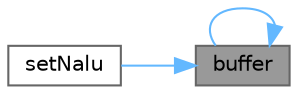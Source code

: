 digraph "buffer"
{
 // LATEX_PDF_SIZE
  bgcolor="transparent";
  edge [fontname=Helvetica,fontsize=10,labelfontname=Helvetica,labelfontsize=10];
  node [fontname=Helvetica,fontsize=10,shape=box,height=0.2,width=0.4];
  rankdir="RL";
  Node1 [id="Node000001",label="buffer",height=0.2,width=0.4,color="gray40", fillcolor="grey60", style="filled", fontcolor="black",tooltip="获取帧缓冲区"];
  Node1 -> Node1 [id="edge1_Node000001_Node000001",dir="back",color="steelblue1",style="solid",tooltip=" "];
  Node1 -> Node2 [id="edge2_Node000001_Node000002",dir="back",color="steelblue1",style="solid",tooltip=" "];
  Node2 [id="Node000002",label="setNalu",height=0.2,width=0.4,color="grey40", fillcolor="white", style="filled",URL="$class_video_encoded_frame.html#a5f3dc3ef4cf63c671fee594187671ec5",tooltip="设置 NAL 单元（从缓冲区）"];
}
